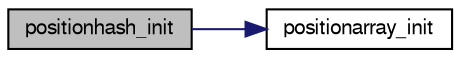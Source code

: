 digraph "positionhash_init"
{
 // LATEX_PDF_SIZE
  bgcolor="transparent";
  edge [fontname="FreeSans",fontsize="10",labelfontname="FreeSans",labelfontsize="10"];
  node [fontname="FreeSans",fontsize="10",shape=record];
  rankdir="LR";
  Node1 [label="positionhash_init",height=0.2,width=0.4,color="black", fillcolor="grey75", style="filled", fontcolor="black",tooltip="Initialisation of the hash table."];
  Node1 -> Node2 [color="midnightblue",fontsize="10",style="solid",fontname="FreeSans"];
  Node2 [label="positionarray_init",height=0.2,width=0.4,color="black",URL="$perft_8c.html#aba17bbe3195f5e76953843ebc4d52f26",tooltip="array initialisation."];
}
